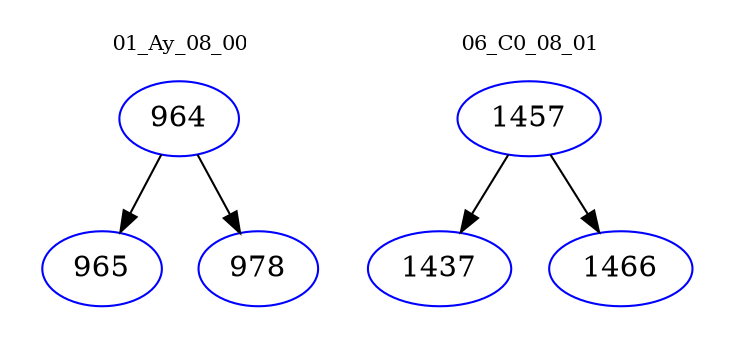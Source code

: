 digraph{
subgraph cluster_0 {
color = white
label = "01_Ay_08_00";
fontsize=10;
T0_964 [label="964", color="blue"]
T0_964 -> T0_965 [color="black"]
T0_965 [label="965", color="blue"]
T0_964 -> T0_978 [color="black"]
T0_978 [label="978", color="blue"]
}
subgraph cluster_1 {
color = white
label = "06_C0_08_01";
fontsize=10;
T1_1457 [label="1457", color="blue"]
T1_1457 -> T1_1437 [color="black"]
T1_1437 [label="1437", color="blue"]
T1_1457 -> T1_1466 [color="black"]
T1_1466 [label="1466", color="blue"]
}
}
